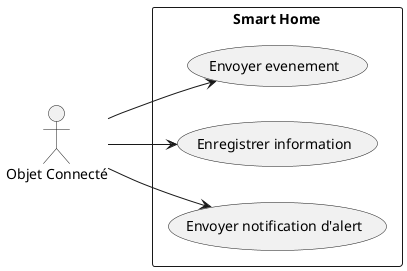 @startuml
    left to right direction
    actor "Objet Connecté" as oc
    rectangle "Smart Home" {
        usecase "Envoyer evenement" as sendEvent
        usecase "Enregistrer information" as saveInfo
        usecase "Envoyer notification d'alert" as sendNotif
    }
    oc --> sendEvent
    oc --> saveInfo
    oc --> sendNotif
@enduml
